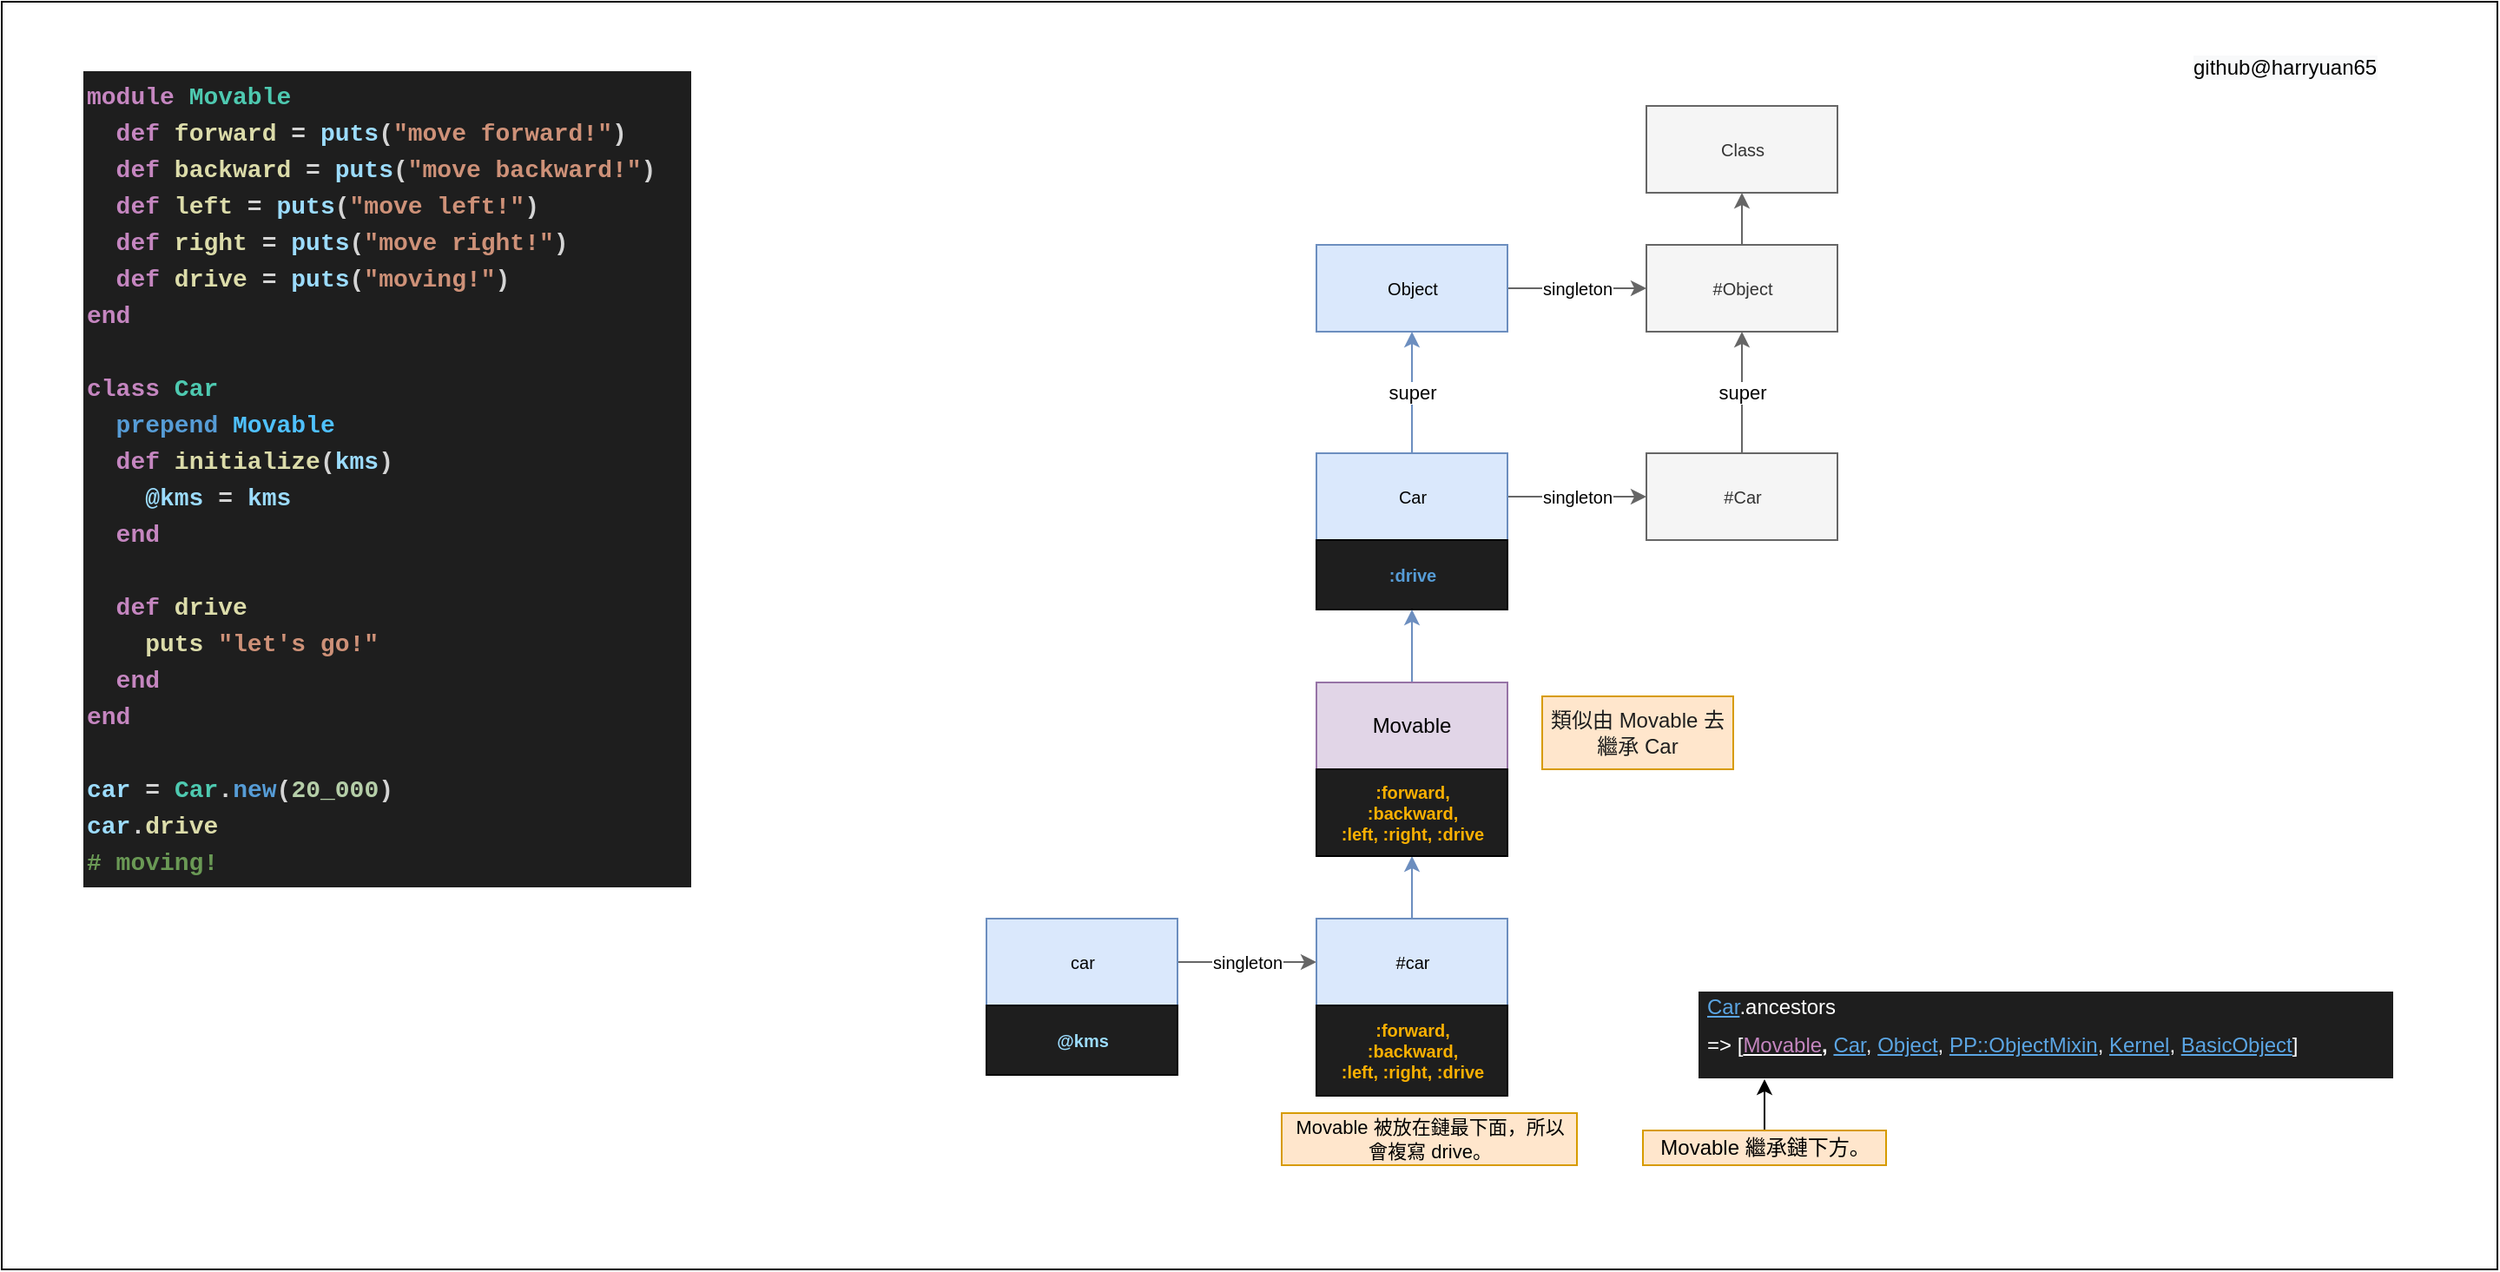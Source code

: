 <mxfile>
    <diagram id="1DmJG_v_HB7CN_tW5fvp" name="Page-1">
        <mxGraphModel dx="3017" dy="1427" grid="1" gridSize="10" guides="1" tooltips="1" connect="1" arrows="1" fold="1" page="1" pageScale="1" pageWidth="827" pageHeight="1169" background="#ffffff" math="0" shadow="0">
            <root>
                <mxCell id="0"/>
                <mxCell id="1" parent="0"/>
                <mxCell id="79" value="" style="rounded=0;whiteSpace=wrap;html=1;" vertex="1" parent="1">
                    <mxGeometry x="-827" width="1437" height="730" as="geometry"/>
                </mxCell>
                <mxCell id="22" value="singleton" style="edgeStyle=none;html=1;fontSize=10;fillColor=#f5f5f5;strokeColor=#666666;" parent="1" source="20" target="21" edge="1">
                    <mxGeometry relative="1" as="geometry">
                        <mxPoint as="offset"/>
                    </mxGeometry>
                </mxCell>
                <mxCell id="20" value="Object" style="html=1;fontSize=10;fillColor=#dae8fc;strokeColor=#6c8ebf;" parent="1" vertex="1">
                    <mxGeometry x="-70" y="140" width="110" height="50" as="geometry"/>
                </mxCell>
                <mxCell id="24" value="" style="edgeStyle=none;html=1;fontSize=10;fillColor=#f5f5f5;strokeColor=#666666;" parent="1" source="21" target="23" edge="1">
                    <mxGeometry relative="1" as="geometry"/>
                </mxCell>
                <mxCell id="21" value="&lt;span style=&quot;font-weight: normal&quot;&gt;#&lt;span&gt;Object&lt;/span&gt;&lt;/span&gt;" style="html=1;fontSize=10;fontStyle=1;fillColor=#f5f5f5;fontColor=#333333;strokeColor=#666666;" parent="1" vertex="1">
                    <mxGeometry x="120" y="140" width="110" height="50" as="geometry"/>
                </mxCell>
                <mxCell id="23" value="Class" style="html=1;fontSize=10;fillColor=#f5f5f5;fontColor=#333333;strokeColor=#666666;" parent="1" vertex="1">
                    <mxGeometry x="120" y="60" width="110" height="50" as="geometry"/>
                </mxCell>
                <mxCell id="29" value="klass" style="edgeStyle=none;html=1;fontSize=10;" parent="1" edge="1">
                    <mxGeometry relative="1" as="geometry">
                        <mxPoint x="560" y="245" as="sourcePoint"/>
                    </mxGeometry>
                </mxCell>
                <mxCell id="33" value="singleton" style="edgeStyle=none;html=1;fontSize=10;fillColor=#f5f5f5;strokeColor=#666666;" parent="1" source="30" target="31" edge="1">
                    <mxGeometry relative="1" as="geometry"/>
                </mxCell>
                <mxCell id="68" value="super" style="edgeStyle=none;html=1;entryX=0.5;entryY=1;entryDx=0;entryDy=0;fillColor=#dae8fc;strokeColor=#6c8ebf;" parent="1" source="30" target="20" edge="1">
                    <mxGeometry relative="1" as="geometry"/>
                </mxCell>
                <mxCell id="30" value="Car" style="html=1;fontSize=10;fillColor=#dae8fc;strokeColor=#6c8ebf;" parent="1" vertex="1">
                    <mxGeometry x="-70" y="260" width="110" height="50" as="geometry"/>
                </mxCell>
                <mxCell id="73" value="super" style="edgeStyle=none;html=1;entryX=0.5;entryY=1;entryDx=0;entryDy=0;fillColor=#f5f5f5;strokeColor=#666666;" parent="1" source="31" target="21" edge="1">
                    <mxGeometry relative="1" as="geometry"/>
                </mxCell>
                <mxCell id="31" value="&lt;span style=&quot;font-weight: normal&quot;&gt;#Car&lt;/span&gt;" style="html=1;fontSize=10;fontStyle=1;fillColor=#f5f5f5;fontColor=#333333;strokeColor=#666666;" parent="1" vertex="1">
                    <mxGeometry x="120" y="260" width="110" height="50" as="geometry"/>
                </mxCell>
                <mxCell id="40" value="singleton" style="edgeStyle=none;html=1;fontSize=10;fillColor=#f5f5f5;strokeColor=#666666;" parent="1" source="37" target="38" edge="1">
                    <mxGeometry relative="1" as="geometry"/>
                </mxCell>
                <mxCell id="37" value="car" style="html=1;fontSize=10;fillColor=#dae8fc;strokeColor=#6c8ebf;" parent="1" vertex="1">
                    <mxGeometry x="-260" y="528" width="110" height="50" as="geometry"/>
                </mxCell>
                <mxCell id="74" value="" style="edgeStyle=none;html=1;fillColor=#dae8fc;strokeColor=#6c8ebf;" parent="1" source="38" target="58" edge="1">
                    <mxGeometry relative="1" as="geometry"/>
                </mxCell>
                <mxCell id="38" value="#car" style="html=1;fontSize=10;fillColor=#dae8fc;strokeColor=#6c8ebf;" parent="1" vertex="1">
                    <mxGeometry x="-70" y="528" width="110" height="50" as="geometry"/>
                </mxCell>
                <mxCell id="41" value="&lt;div style=&quot;font-family: &amp;#34;menlo&amp;#34; , &amp;#34;monaco&amp;#34; , &amp;#34;courier new&amp;#34; , monospace ; font-weight: bold ; font-size: 14px ; line-height: 21px&quot;&gt;&lt;div style=&quot;font-family: &amp;#34;menlo&amp;#34; , &amp;#34;monaco&amp;#34; , &amp;#34;courier new&amp;#34; , monospace ; line-height: 21px&quot;&gt;&lt;div style=&quot;color: rgb(212 , 212 , 212)&quot;&gt;&lt;div&gt;&lt;span style=&quot;color: rgb(197 , 134 , 192)&quot;&gt;module&lt;/span&gt;&amp;nbsp;&lt;span style=&quot;color: rgb(78 , 201 , 176)&quot;&gt;Movable&lt;/span&gt;&lt;/div&gt;&lt;div&gt;&lt;span style=&quot;color: rgb(197 , 134 , 192)&quot;&gt;&amp;nbsp; def&lt;/span&gt;&amp;nbsp;&lt;span style=&quot;color: rgb(220 , 220 , 170)&quot;&gt;forward&lt;/span&gt;&amp;nbsp;=&amp;nbsp;&lt;span style=&quot;color: rgb(156 , 220 , 254)&quot;&gt;puts&lt;/span&gt;(&lt;span style=&quot;color: rgb(206 , 145 , 120)&quot;&gt;&quot;move forward!&quot;&lt;/span&gt;)&lt;/div&gt;&lt;div&gt;&lt;span style=&quot;color: rgb(197 , 134 , 192)&quot;&gt;&amp;nbsp; def&lt;/span&gt;&amp;nbsp;&lt;span style=&quot;color: rgb(220 , 220 , 170)&quot;&gt;backward&lt;/span&gt;&amp;nbsp;=&amp;nbsp;&lt;span style=&quot;color: rgb(156 , 220 , 254)&quot;&gt;puts&lt;/span&gt;(&lt;span style=&quot;color: rgb(206 , 145 , 120)&quot;&gt;&quot;move backward!&quot;&lt;/span&gt;)&lt;/div&gt;&lt;div&gt;&lt;span style=&quot;color: rgb(197 , 134 , 192)&quot;&gt;&amp;nbsp; def&lt;/span&gt;&amp;nbsp;&lt;span style=&quot;color: rgb(220 , 220 , 170)&quot;&gt;left&lt;/span&gt;&amp;nbsp;=&amp;nbsp;&lt;span style=&quot;color: rgb(156 , 220 , 254)&quot;&gt;puts&lt;/span&gt;(&lt;span style=&quot;color: rgb(206 , 145 , 120)&quot;&gt;&quot;move left!&quot;&lt;/span&gt;)&lt;/div&gt;&lt;div&gt;&lt;span style=&quot;color: rgb(197 , 134 , 192)&quot;&gt;&amp;nbsp; def&lt;/span&gt;&amp;nbsp;&lt;span style=&quot;color: rgb(220 , 220 , 170)&quot;&gt;right&lt;/span&gt;&amp;nbsp;=&amp;nbsp;&lt;span style=&quot;color: rgb(156 , 220 , 254)&quot;&gt;puts&lt;/span&gt;(&lt;span style=&quot;color: rgb(206 , 145 , 120)&quot;&gt;&quot;move right!&quot;&lt;/span&gt;)&lt;/div&gt;&lt;div&gt;&lt;span style=&quot;color: rgb(197 , 134 , 192)&quot;&gt;&amp;nbsp; def&lt;/span&gt;&amp;nbsp;&lt;span style=&quot;color: rgb(220 , 220 , 170)&quot;&gt;drive&lt;/span&gt;&amp;nbsp;=&amp;nbsp;&lt;span style=&quot;color: rgb(156 , 220 , 254)&quot;&gt;puts&lt;/span&gt;(&lt;span style=&quot;color: rgb(206 , 145 , 120)&quot;&gt;&quot;moving!&quot;&lt;/span&gt;)&lt;br&gt;&lt;/div&gt;&lt;div&gt;&lt;span style=&quot;color: rgb(197 , 134 , 192)&quot;&gt;end&lt;/span&gt;&lt;/div&gt;&lt;br&gt;&lt;div&gt;&lt;span style=&quot;color: rgb(197 , 134 , 192)&quot;&gt;class&lt;/span&gt;&amp;nbsp;&lt;span style=&quot;color: rgb(78 , 201 , 176)&quot;&gt;Car&lt;/span&gt;&lt;/div&gt;&lt;div&gt;&lt;span style=&quot;color: rgb(86 , 156 , 214)&quot;&gt;&amp;nbsp; prepend&lt;/span&gt;&amp;nbsp;&lt;span style=&quot;color: rgb(79 , 193 , 255)&quot;&gt;Movable&lt;/span&gt;&lt;/div&gt;&lt;div&gt;&lt;span style=&quot;color: rgb(197 , 134 , 192)&quot;&gt;&amp;nbsp; def&lt;/span&gt;&amp;nbsp;&lt;span style=&quot;color: rgb(220 , 220 , 170)&quot;&gt;initialize&lt;/span&gt;(&lt;span style=&quot;color: rgb(156 , 220 , 254)&quot;&gt;kms&lt;/span&gt;)&lt;/div&gt;&lt;div&gt;&lt;span style=&quot;color: rgb(156 , 220 , 254)&quot;&gt;&amp;nbsp; &amp;nbsp; @kms&lt;/span&gt;&amp;nbsp;=&amp;nbsp;&lt;span style=&quot;color: rgb(156 , 220 , 254)&quot;&gt;kms&lt;/span&gt;&lt;/div&gt;&lt;div&gt;&lt;span style=&quot;color: rgb(197 , 134 , 192)&quot;&gt;&amp;nbsp; end&lt;/span&gt;&lt;/div&gt;&lt;br&gt;&lt;div&gt;&lt;span style=&quot;color: rgb(197 , 134 , 192)&quot;&gt;&amp;nbsp; def&lt;/span&gt;&amp;nbsp;&lt;span style=&quot;color: rgb(220 , 220 , 170)&quot;&gt;drive&lt;/span&gt;&lt;/div&gt;&lt;div&gt;&lt;span style=&quot;color: rgb(220 , 220 , 170)&quot;&gt;&amp;nbsp; &amp;nbsp; puts&lt;/span&gt;&amp;nbsp;&lt;span style=&quot;color: rgb(206 , 145 , 120)&quot;&gt;&quot;let's go!&quot;&lt;/span&gt;&lt;/div&gt;&lt;div&gt;&lt;span style=&quot;color: rgb(197 , 134 , 192)&quot;&gt;&amp;nbsp; end&lt;/span&gt;&lt;/div&gt;&lt;div&gt;&lt;span style=&quot;color: rgb(197 , 134 , 192)&quot;&gt;end&lt;/span&gt;&lt;/div&gt;&lt;br&gt;&lt;div&gt;&lt;span style=&quot;color: rgb(156 , 220 , 254)&quot;&gt;car&lt;/span&gt;&amp;nbsp;=&amp;nbsp;&lt;span style=&quot;color: rgb(78 , 201 , 176)&quot;&gt;Car&lt;/span&gt;.&lt;span style=&quot;color: rgb(86 , 156 , 214)&quot;&gt;new&lt;/span&gt;(&lt;span style=&quot;color: rgb(181 , 206 , 168)&quot;&gt;20_000&lt;/span&gt;)&lt;/div&gt;&lt;div&gt;&lt;span style=&quot;color: rgb(156 , 220 , 254)&quot;&gt;car&lt;/span&gt;.&lt;span style=&quot;color: rgb(220 , 220 , 170)&quot;&gt;drive&lt;/span&gt;&lt;/div&gt;&lt;div&gt;&lt;span style=&quot;color: rgb(106 , 153 , 85)&quot;&gt;# moving!&lt;/span&gt;&lt;br&gt;&lt;/div&gt;&lt;/div&gt;&lt;/div&gt;&lt;/div&gt;" style="text;html=1;align=left;verticalAlign=middle;resizable=0;points=[];autosize=1;strokeColor=none;fillColor=#1E1E1E;spacing=2;labelBackgroundColor=#1e1e1e;" parent="1" vertex="1">
                    <mxGeometry x="-780" y="40" width="350" height="470" as="geometry"/>
                </mxCell>
                <mxCell id="46" value="&lt;font color=&quot;#9cdcfe&quot;&gt;@kms&lt;/font&gt;" style="html=1;fontSize=10;fillColor=#1E1E1E;fontStyle=1" parent="1" vertex="1">
                    <mxGeometry x="-260" y="578" width="110" height="40" as="geometry"/>
                </mxCell>
                <mxCell id="50" value="&lt;span style=&quot;color: rgb(250 , 176 , 2)&quot;&gt;:forward,&lt;/span&gt;&lt;br style=&quot;color: rgb(250 , 176 , 2)&quot;&gt;&lt;span style=&quot;color: rgb(250 , 176 , 2)&quot;&gt;:backward,&lt;/span&gt;&lt;br style=&quot;color: rgb(250 , 176 , 2)&quot;&gt;&lt;span style=&quot;color: rgb(250 , 176 , 2)&quot;&gt;:left, :right, :drive&lt;/span&gt;" style="html=1;fontSize=10;fillColor=#1E1E1E;fontStyle=1" parent="1" vertex="1">
                    <mxGeometry x="-70" y="578" width="110" height="52" as="geometry"/>
                </mxCell>
                <mxCell id="54" value="&lt;font color=&quot;#569cd6&quot;&gt;:drive&lt;/font&gt;" style="html=1;fontSize=10;fillColor=#1E1E1E;fontStyle=1" parent="1" vertex="1">
                    <mxGeometry x="-70" y="310" width="110" height="40" as="geometry"/>
                </mxCell>
                <mxCell id="76" value="" style="edgeStyle=none;html=1;fillColor=#dae8fc;strokeColor=#6c8ebf;" parent="1" source="56" target="54" edge="1">
                    <mxGeometry relative="1" as="geometry"/>
                </mxCell>
                <mxCell id="56" value="Movable" style="whiteSpace=wrap;html=1;fillColor=#e1d5e7;strokeColor=#9673a6;" parent="1" vertex="1">
                    <mxGeometry x="-70" y="392" width="110" height="50" as="geometry"/>
                </mxCell>
                <mxCell id="58" value="&lt;font color=&quot;#fab002&quot;&gt;:forward, &lt;br&gt;:backward, &lt;br&gt;:left, :right, :drive&lt;/font&gt;" style="html=1;fontSize=10;fillColor=#1E1E1E;fontStyle=1" parent="1" vertex="1">
                    <mxGeometry x="-70" y="442" width="110" height="50" as="geometry"/>
                </mxCell>
                <mxCell id="64" value="&lt;p style=&quot;line-height: 1&quot;&gt;&lt;/p&gt;&lt;h1 style=&quot;font-size: 12px&quot;&gt;&lt;u style=&quot;color: rgb(91 , 165 , 227) ; font-weight: normal&quot;&gt;Car&lt;/u&gt;&lt;span style=&quot;font-weight: normal ; font-size: 12px&quot;&gt;.ancestors&lt;/span&gt;&lt;/h1&gt;&lt;h1 style=&quot;font-size: 12px&quot;&gt;&lt;span style=&quot;font-size: 12px ; font-weight: normal&quot;&gt;=&amp;gt; [&lt;/span&gt;&lt;u style=&quot;font-weight: normal&quot;&gt;&lt;font color=&quot;#c586c0&quot;&gt;Movable&lt;/font&gt;&lt;/u&gt;,&amp;nbsp;&lt;font color=&quot;#5ba5e3&quot; style=&quot;font-weight: normal&quot;&gt;&lt;u&gt;Car&lt;/u&gt;&lt;/font&gt;&lt;span style=&quot;font-weight: normal&quot;&gt;,&lt;/span&gt;&lt;font color=&quot;#5ba5e3&quot; style=&quot;font-weight: normal&quot;&gt;&amp;nbsp;&lt;u&gt;Object&lt;/u&gt;&lt;/font&gt;&lt;span style=&quot;font-weight: normal&quot;&gt;,&lt;/span&gt;&lt;font color=&quot;#5ba5e3&quot; style=&quot;font-weight: normal&quot;&gt;&amp;nbsp;&lt;u&gt;PP::ObjectMixin&lt;/u&gt;&lt;/font&gt;&lt;span style=&quot;font-weight: normal&quot;&gt;,&amp;nbsp;&lt;/span&gt;&lt;font color=&quot;#5ba5e3&quot; style=&quot;font-weight: normal&quot;&gt;&lt;u&gt;Kernel&lt;/u&gt;&lt;/font&gt;&lt;span style=&quot;font-weight: normal&quot;&gt;,&amp;nbsp;&lt;/span&gt;&lt;font color=&quot;#5ba5e3&quot; style=&quot;font-weight: normal&quot;&gt;&lt;u&gt;BasicObject&lt;/u&gt;&lt;/font&gt;&lt;span style=&quot;font-weight: normal&quot;&gt;]&lt;/span&gt;&lt;/h1&gt;&lt;p&gt;&lt;/p&gt;" style="text;html=1;strokeColor=none;fillColor=#1E1E1E;spacing=5;spacingTop=-20;whiteSpace=wrap;overflow=hidden;rounded=0;labelBackgroundColor=none;fontColor=#FFFFFF;fontStyle=0;fontSize=12;" parent="1" vertex="1">
                    <mxGeometry x="150" y="570" width="400" height="50" as="geometry"/>
                </mxCell>
                <mxCell id="70" value="&lt;span style=&quot;color: rgb(30 , 30 , 30) ; font-size: 12px ; text-align: left&quot;&gt;類似由&amp;nbsp;&lt;/span&gt;&lt;span style=&quot;color: rgb(30 , 30 , 30) ; text-align: left&quot;&gt;Movable&amp;nbsp;&lt;/span&gt;&lt;span style=&quot;color: rgb(30 , 30 , 30) ; font-size: 12px ; text-align: left&quot;&gt;去繼承 Car&lt;/span&gt;" style="whiteSpace=wrap;html=1;fillColor=#ffe6cc;strokeColor=#d79b00;fontSize=12;" parent="1" vertex="1">
                    <mxGeometry x="60" y="400" width="110" height="42" as="geometry"/>
                </mxCell>
                <mxCell id="77" style="edgeStyle=none;html=1;entryX=0.095;entryY=1.01;entryDx=0;entryDy=0;entryPerimeter=0;fontColor=#C586C0;" parent="1" source="71" target="64" edge="1">
                    <mxGeometry relative="1" as="geometry"/>
                </mxCell>
                <mxCell id="71" value="Movable 繼承鏈下方。" style="text;html=1;align=center;verticalAlign=middle;resizable=0;points=[];autosize=1;strokeColor=#d79b00;fillColor=#ffe6cc;fontSize=12;" parent="1" vertex="1">
                    <mxGeometry x="118" y="650" width="140" height="20" as="geometry"/>
                </mxCell>
                <mxCell id="72" value="Movable 被放在鏈最下面，所以&lt;br style=&quot;font-size: 11px&quot;&gt;會複寫 drive。" style="text;html=1;align=center;verticalAlign=middle;resizable=0;points=[];autosize=1;strokeColor=#d79b00;fillColor=#ffe6cc;fontSize=11;" parent="1" vertex="1">
                    <mxGeometry x="-90" y="640" width="170" height="30" as="geometry"/>
                </mxCell>
                <mxCell id="78" value="&lt;meta charset=&quot;utf-8&quot;&gt;&lt;span style=&quot;color: rgb(0, 0, 0); font-family: helvetica; font-size: 12px; font-style: normal; font-weight: 400; letter-spacing: normal; text-align: center; text-indent: 0px; text-transform: none; word-spacing: 0px; background-color: rgb(248, 249, 250); display: inline; float: none;&quot;&gt;github@harryuan65&lt;/span&gt;" style="text;whiteSpace=wrap;html=1;" parent="1" vertex="1">
                    <mxGeometry x="433" y="24" width="130" height="30" as="geometry"/>
                </mxCell>
            </root>
        </mxGraphModel>
    </diagram>
</mxfile>